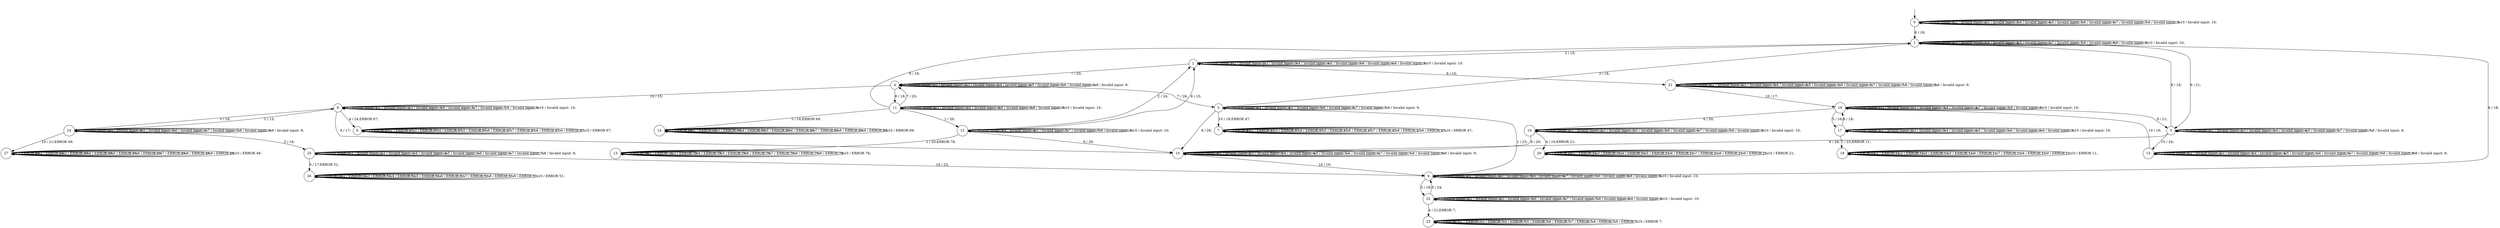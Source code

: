 digraph g {
__start0 [label="" shape="none"];

	s0 [shape="circle" label="0"];
	s1 [shape="circle" label="1"];
	s2 [shape="circle" label="2"];
	s3 [shape="circle" label="3"];
	s4 [shape="circle" label="4"];
	s5 [shape="circle" label="5"];
	s6 [shape="circle" label="6"];
	s7 [shape="circle" label="7"];
	s8 [shape="circle" label="8"];
	s9 [shape="circle" label="9"];
	s10 [shape="circle" label="10"];
	s11 [shape="circle" label="11"];
	s12 [shape="circle" label="12"];
	s13 [shape="circle" label="13"];
	s14 [shape="circle" label="14"];
	s15 [shape="circle" label="15"];
	s16 [shape="circle" label="16"];
	s17 [shape="circle" label="17"];
	s18 [shape="circle" label="18"];
	s19 [shape="circle" label="19"];
	s20 [shape="circle" label="20"];
	s21 [shape="circle" label="21"];
	s22 [shape="circle" label="22"];
	s23 [shape="circle" label="23"];
	s24 [shape="circle" label="24"];
	s25 [shape="circle" label="25"];
	s26 [shape="circle" label="26"];
	s27 [shape="circle" label="27"];
	s0 -> s0 [label="1 / Invalid input: 1;"];
	s0 -> s0 [label="2 / Invalid input: 2;"];
	s0 -> s0 [label="3 / Invalid input: 3;"];
	s0 -> s0 [label="4 / Invalid input: 4;"];
	s0 -> s0 [label="5 / Invalid input: 5;"];
	s0 -> s0 [label="6 / Invalid input: 6;"];
	s0 -> s0 [label="7 / Invalid input: 7;"];
	s0 -> s1 [label="8 / 18;"];
	s0 -> s0 [label="9 / Invalid input: 9;"];
	s0 -> s0 [label="10 / Invalid input: 10;"];
	s1 -> s1 [label="1 / Invalid input: 1;"];
	s1 -> s2 [label="2 / 15;"];
	s1 -> s1 [label="3 / Invalid input: 3;"];
	s1 -> s1 [label="4 / Invalid input: 4;"];
	s1 -> s1 [label="5 / Invalid input: 5;"];
	s1 -> s3 [label="6 / 21;"];
	s1 -> s1 [label="7 / Invalid input: 7;"];
	s1 -> s1 [label="8 / Invalid input: 8;"];
	s1 -> s1 [label="9 / Invalid input: 9;"];
	s1 -> s1 [label="10 / Invalid input: 10;"];
	s2 -> s2 [label="1 / Invalid input: 1;"];
	s2 -> s2 [label="2 / Invalid input: 2;"];
	s2 -> s2 [label="3 / Invalid input: 3;"];
	s2 -> s2 [label="4 / Invalid input: 4;"];
	s2 -> s2 [label="5 / Invalid input: 5;"];
	s2 -> s2 [label="6 / Invalid input: 6;"];
	s2 -> s4 [label="7 / 20;"];
	s2 -> s2 [label="8 / Invalid input: 8;"];
	s2 -> s21 [label="9 / 16;"];
	s2 -> s2 [label="10 / Invalid input: 10;"];
	s3 -> s3 [label="1 / Invalid input: 1;"];
	s3 -> s3 [label="2 / Invalid input: 2;"];
	s3 -> s3 [label="3 / Invalid input: 3;"];
	s3 -> s3 [label="4 / Invalid input: 4;"];
	s3 -> s3 [label="5 / Invalid input: 5;"];
	s3 -> s10 [label="6 / 26;"];
	s3 -> s3 [label="7 / Invalid input: 7;"];
	s3 -> s3 [label="8 / Invalid input: 8;"];
	s3 -> s1 [label="9 / 18;"];
	s3 -> s15 [label="10 / 24;"];
	s4 -> s4 [label="1 / Invalid input: 1;"];
	s4 -> s4 [label="2 / Invalid input: 2;"];
	s4 -> s4 [label="3 / Invalid input: 3;"];
	s4 -> s4 [label="4 / Invalid input: 4;"];
	s4 -> s4 [label="5 / Invalid input: 5;"];
	s4 -> s4 [label="6 / Invalid input: 6;"];
	s4 -> s5 [label="7 / 26;"];
	s4 -> s11 [label="8 / 18;"];
	s4 -> s4 [label="9 / Invalid input: 9;"];
	s4 -> s8 [label="10 / 15;"];
	s5 -> s6 [label="1 / 23;"];
	s5 -> s5 [label="2 / Invalid input: 2;"];
	s5 -> s1 [label="3 / 18;"];
	s5 -> s5 [label="4 / Invalid input: 4;"];
	s5 -> s5 [label="5 / Invalid input: 5;"];
	s5 -> s5 [label="6 / Invalid input: 6;"];
	s5 -> s5 [label="7 / Invalid input: 7;"];
	s5 -> s10 [label="8 / 26;"];
	s5 -> s5 [label="9 / Invalid input: 9;"];
	s5 -> s7 [label="10 / 18;ERROR 47;"];
	s6 -> s6 [label="1 / Invalid input: 1;"];
	s6 -> s6 [label="2 / Invalid input: 2;"];
	s6 -> s6 [label="3 / Invalid input: 3;"];
	s6 -> s6 [label="4 / Invalid input: 4;"];
	s6 -> s22 [label="5 / 18;"];
	s6 -> s1 [label="6 / 18;"];
	s6 -> s6 [label="7 / Invalid input: 7;"];
	s6 -> s6 [label="8 / Invalid input: 8;"];
	s6 -> s6 [label="9 / Invalid input: 9;"];
	s6 -> s6 [label="10 / Invalid input: 10;"];
	s7 -> s7 [label="1 / ERROR 47;"];
	s7 -> s7 [label="2 / ERROR 47;"];
	s7 -> s7 [label="3 / ERROR 47;"];
	s7 -> s7 [label="4 / ERROR 47;"];
	s7 -> s7 [label="5 / ERROR 47;"];
	s7 -> s7 [label="6 / ERROR 47;"];
	s7 -> s7 [label="7 / ERROR 47;"];
	s7 -> s7 [label="8 / ERROR 47;"];
	s7 -> s7 [label="9 / ERROR 47;"];
	s7 -> s7 [label="10 / ERROR 47;"];
	s8 -> s8 [label="1 / Invalid input: 1;"];
	s8 -> s8 [label="2 / Invalid input: 2;"];
	s8 -> s8 [label="3 / Invalid input: 3;"];
	s8 -> s9 [label="4 / 24;ERROR 67;"];
	s8 -> s24 [label="5 / 19;"];
	s8 -> s8 [label="6 / Invalid input: 6;"];
	s8 -> s8 [label="7 / Invalid input: 7;"];
	s8 -> s10 [label="8 / 17;"];
	s8 -> s8 [label="9 / Invalid input: 9;"];
	s8 -> s8 [label="10 / Invalid input: 10;"];
	s9 -> s9 [label="1 / ERROR 67;"];
	s9 -> s9 [label="2 / ERROR 67;"];
	s9 -> s9 [label="3 / ERROR 67;"];
	s9 -> s9 [label="4 / ERROR 67;"];
	s9 -> s9 [label="5 / ERROR 67;"];
	s9 -> s9 [label="6 / ERROR 67;"];
	s9 -> s9 [label="7 / ERROR 67;"];
	s9 -> s9 [label="8 / ERROR 67;"];
	s9 -> s9 [label="9 / ERROR 67;"];
	s9 -> s9 [label="10 / ERROR 67;"];
	s10 -> s10 [label="1 / Invalid input: 1;"];
	s10 -> s10 [label="2 / Invalid input: 2;"];
	s10 -> s10 [label="3 / Invalid input: 3;"];
	s10 -> s10 [label="4 / Invalid input: 4;"];
	s10 -> s10 [label="5 / Invalid input: 5;"];
	s10 -> s10 [label="6 / Invalid input: 6;"];
	s10 -> s10 [label="7 / Invalid input: 7;"];
	s10 -> s10 [label="8 / Invalid input: 8;"];
	s10 -> s10 [label="9 / Invalid input: 9;"];
	s10 -> s6 [label="10 / 16;"];
	s11 -> s12 [label="1 / 20;"];
	s11 -> s11 [label="2 / Invalid input: 2;"];
	s11 -> s11 [label="3 / Invalid input: 3;"];
	s11 -> s11 [label="4 / Invalid input: 4;"];
	s11 -> s14 [label="5 / 16;ERROR 69;"];
	s11 -> s11 [label="6 / Invalid input: 6;"];
	s11 -> s4 [label="7 / 20;"];
	s11 -> s11 [label="8 / Invalid input: 8;"];
	s11 -> s1 [label="9 / 18;"];
	s11 -> s11 [label="10 / Invalid input: 10;"];
	s12 -> s13 [label="1 / 20;ERROR 78;"];
	s12 -> s2 [label="2 / 24;"];
	s12 -> s12 [label="3 / Invalid input: 3;"];
	s12 -> s12 [label="4 / Invalid input: 4;"];
	s12 -> s12 [label="5 / Invalid input: 5;"];
	s12 -> s10 [label="6 / 26;"];
	s12 -> s12 [label="7 / Invalid input: 7;"];
	s12 -> s2 [label="8 / 15;"];
	s12 -> s12 [label="9 / Invalid input: 9;"];
	s12 -> s12 [label="10 / Invalid input: 10;"];
	s13 -> s13 [label="1 / ERROR 78;"];
	s13 -> s13 [label="2 / ERROR 78;"];
	s13 -> s13 [label="3 / ERROR 78;"];
	s13 -> s13 [label="4 / ERROR 78;"];
	s13 -> s13 [label="5 / ERROR 78;"];
	s13 -> s13 [label="6 / ERROR 78;"];
	s13 -> s13 [label="7 / ERROR 78;"];
	s13 -> s13 [label="8 / ERROR 78;"];
	s13 -> s13 [label="9 / ERROR 78;"];
	s13 -> s13 [label="10 / ERROR 78;"];
	s14 -> s14 [label="1 / ERROR 69;"];
	s14 -> s14 [label="2 / ERROR 69;"];
	s14 -> s14 [label="3 / ERROR 69;"];
	s14 -> s14 [label="4 / ERROR 69;"];
	s14 -> s14 [label="5 / ERROR 69;"];
	s14 -> s14 [label="6 / ERROR 69;"];
	s14 -> s14 [label="7 / ERROR 69;"];
	s14 -> s14 [label="8 / ERROR 69;"];
	s14 -> s14 [label="9 / ERROR 69;"];
	s14 -> s14 [label="10 / ERROR 69;"];
	s15 -> s15 [label="1 / Invalid input: 1;"];
	s15 -> s15 [label="2 / Invalid input: 2;"];
	s15 -> s15 [label="3 / Invalid input: 3;"];
	s15 -> s15 [label="4 / Invalid input: 4;"];
	s15 -> s15 [label="5 / Invalid input: 5;"];
	s15 -> s15 [label="6 / Invalid input: 6;"];
	s15 -> s15 [label="7 / Invalid input: 7;"];
	s15 -> s15 [label="8 / Invalid input: 8;"];
	s15 -> s15 [label="9 / Invalid input: 9;"];
	s15 -> s16 [label="10 / 19;"];
	s16 -> s16 [label="1 / Invalid input: 1;"];
	s16 -> s16 [label="2 / Invalid input: 2;"];
	s16 -> s16 [label="3 / Invalid input: 3;"];
	s16 -> s16 [label="4 / Invalid input: 4;"];
	s16 -> s17 [label="5 / 16;"];
	s16 -> s19 [label="6 / 20;"];
	s16 -> s16 [label="7 / Invalid input: 7;"];
	s16 -> s16 [label="8 / Invalid input: 8;"];
	s16 -> s3 [label="9 / 21;"];
	s16 -> s16 [label="10 / Invalid input: 10;"];
	s17 -> s17 [label="1 / Invalid input: 1;"];
	s17 -> s17 [label="2 / Invalid input: 2;"];
	s17 -> s17 [label="3 / Invalid input: 3;"];
	s17 -> s17 [label="4 / Invalid input: 4;"];
	s17 -> s17 [label="5 / Invalid input: 5;"];
	s17 -> s17 [label="6 / Invalid input: 6;"];
	s17 -> s18 [label="7 / 23;ERROR 11;"];
	s17 -> s16 [label="8 / 19;"];
	s17 -> s17 [label="9 / Invalid input: 9;"];
	s17 -> s17 [label="10 / Invalid input: 10;"];
	s18 -> s18 [label="1 / ERROR 11;"];
	s18 -> s18 [label="2 / ERROR 11;"];
	s18 -> s18 [label="3 / ERROR 11;"];
	s18 -> s18 [label="4 / ERROR 11;"];
	s18 -> s18 [label="5 / ERROR 11;"];
	s18 -> s18 [label="6 / ERROR 11;"];
	s18 -> s18 [label="7 / ERROR 11;"];
	s18 -> s18 [label="8 / ERROR 11;"];
	s18 -> s18 [label="9 / ERROR 11;"];
	s18 -> s18 [label="10 / ERROR 11;"];
	s19 -> s19 [label="1 / Invalid input: 1;"];
	s19 -> s19 [label="2 / Invalid input: 2;"];
	s19 -> s19 [label="3 / Invalid input: 3;"];
	s19 -> s20 [label="4 / 16;ERROR 21;"];
	s19 -> s19 [label="5 / Invalid input: 5;"];
	s19 -> s19 [label="6 / Invalid input: 6;"];
	s19 -> s19 [label="7 / Invalid input: 7;"];
	s19 -> s10 [label="8 / 20;"];
	s19 -> s19 [label="9 / Invalid input: 9;"];
	s19 -> s19 [label="10 / Invalid input: 10;"];
	s20 -> s20 [label="1 / ERROR 21;"];
	s20 -> s20 [label="2 / ERROR 21;"];
	s20 -> s20 [label="3 / ERROR 21;"];
	s20 -> s20 [label="4 / ERROR 21;"];
	s20 -> s20 [label="5 / ERROR 21;"];
	s20 -> s20 [label="6 / ERROR 21;"];
	s20 -> s20 [label="7 / ERROR 21;"];
	s20 -> s20 [label="8 / ERROR 21;"];
	s20 -> s20 [label="9 / ERROR 21;"];
	s20 -> s20 [label="10 / ERROR 21;"];
	s21 -> s21 [label="1 / Invalid input: 1;"];
	s21 -> s21 [label="2 / Invalid input: 2;"];
	s21 -> s21 [label="3 / Invalid input: 3;"];
	s21 -> s21 [label="4 / Invalid input: 4;"];
	s21 -> s21 [label="5 / Invalid input: 5;"];
	s21 -> s21 [label="6 / Invalid input: 6;"];
	s21 -> s21 [label="7 / Invalid input: 7;"];
	s21 -> s21 [label="8 / Invalid input: 8;"];
	s21 -> s21 [label="9 / Invalid input: 9;"];
	s21 -> s16 [label="10 / 17;"];
	s22 -> s22 [label="1 / Invalid input: 1;"];
	s22 -> s22 [label="2 / Invalid input: 2;"];
	s22 -> s22 [label="3 / Invalid input: 3;"];
	s22 -> s23 [label="4 / 21;ERROR 7;"];
	s22 -> s6 [label="5 / 24;"];
	s22 -> s22 [label="6 / Invalid input: 6;"];
	s22 -> s22 [label="7 / Invalid input: 7;"];
	s22 -> s22 [label="8 / Invalid input: 8;"];
	s22 -> s22 [label="9 / Invalid input: 9;"];
	s22 -> s22 [label="10 / Invalid input: 10;"];
	s23 -> s23 [label="1 / ERROR 7;"];
	s23 -> s23 [label="2 / ERROR 7;"];
	s23 -> s23 [label="3 / ERROR 7;"];
	s23 -> s23 [label="4 / ERROR 7;"];
	s23 -> s23 [label="5 / ERROR 7;"];
	s23 -> s23 [label="6 / ERROR 7;"];
	s23 -> s23 [label="7 / ERROR 7;"];
	s23 -> s23 [label="8 / ERROR 7;"];
	s23 -> s23 [label="9 / ERROR 7;"];
	s23 -> s23 [label="10 / ERROR 7;"];
	s24 -> s8 [label="1 / 15;"];
	s24 -> s24 [label="2 / Invalid input: 2;"];
	s24 -> s25 [label="3 / 18;"];
	s24 -> s24 [label="4 / Invalid input: 4;"];
	s24 -> s24 [label="5 / Invalid input: 5;"];
	s24 -> s24 [label="6 / Invalid input: 6;"];
	s24 -> s24 [label="7 / Invalid input: 7;"];
	s24 -> s24 [label="8 / Invalid input: 8;"];
	s24 -> s24 [label="9 / Invalid input: 9;"];
	s24 -> s27 [label="10 / 21;ERROR 49;"];
	s25 -> s25 [label="1 / Invalid input: 1;"];
	s25 -> s25 [label="2 / Invalid input: 2;"];
	s25 -> s25 [label="3 / Invalid input: 3;"];
	s25 -> s25 [label="4 / Invalid input: 4;"];
	s25 -> s25 [label="5 / Invalid input: 5;"];
	s25 -> s25 [label="6 / Invalid input: 6;"];
	s25 -> s25 [label="7 / Invalid input: 7;"];
	s25 -> s25 [label="8 / Invalid input: 8;"];
	s25 -> s26 [label="9 / 17;ERROR 51;"];
	s25 -> s6 [label="10 / 23;"];
	s26 -> s26 [label="1 / ERROR 51;"];
	s26 -> s26 [label="2 / ERROR 51;"];
	s26 -> s26 [label="3 / ERROR 51;"];
	s26 -> s26 [label="4 / ERROR 51;"];
	s26 -> s26 [label="5 / ERROR 51;"];
	s26 -> s26 [label="6 / ERROR 51;"];
	s26 -> s26 [label="7 / ERROR 51;"];
	s26 -> s26 [label="8 / ERROR 51;"];
	s26 -> s26 [label="9 / ERROR 51;"];
	s26 -> s26 [label="10 / ERROR 51;"];
	s27 -> s27 [label="1 / ERROR 49;"];
	s27 -> s27 [label="2 / ERROR 49;"];
	s27 -> s27 [label="3 / ERROR 49;"];
	s27 -> s27 [label="4 / ERROR 49;"];
	s27 -> s27 [label="5 / ERROR 49;"];
	s27 -> s27 [label="6 / ERROR 49;"];
	s27 -> s27 [label="7 / ERROR 49;"];
	s27 -> s27 [label="8 / ERROR 49;"];
	s27 -> s27 [label="9 / ERROR 49;"];
	s27 -> s27 [label="10 / ERROR 49;"];

__start0 -> s0;
}

